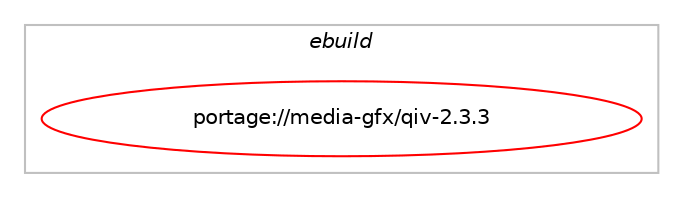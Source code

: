 digraph prolog {

# *************
# Graph options
# *************

newrank=true;
concentrate=true;
compound=true;
graph [rankdir=LR,fontname=Helvetica,fontsize=10,ranksep=1.5];#, ranksep=2.5, nodesep=0.2];
edge  [arrowhead=vee];
node  [fontname=Helvetica,fontsize=10];

# **********
# The ebuild
# **********

subgraph cluster_leftcol {
color=gray;
label=<<i>ebuild</i>>;
id [label="portage://media-gfx/qiv-2.3.3", color=red, width=4, href="../media-gfx/qiv-2.3.3.svg"];
}

# ****************
# The dependencies
# ****************

subgraph cluster_midcol {
color=gray;
label=<<i>dependencies</i>>;
subgraph cluster_compile {
fillcolor="#eeeeee";
style=filled;
label=<<i>compile</i>>;
# *** BEGIN UNKNOWN DEPENDENCY TYPE (TODO) ***
# id -> equal(use_conditional_group(positive,exif,portage://media-gfx/qiv-2.3.3,[package_dependency(portage://media-gfx/qiv-2.3.3,install,no,media-libs,libexif,none,[,,],[],[])]))
# *** END UNKNOWN DEPENDENCY TYPE (TODO) ***

# *** BEGIN UNKNOWN DEPENDENCY TYPE (TODO) ***
# id -> equal(use_conditional_group(positive,lcms,portage://media-gfx/qiv-2.3.3,[package_dependency(portage://media-gfx/qiv-2.3.3,install,no,media-libs,lcms,none,[,,],[slot(2)],[]),package_dependency(portage://media-gfx/qiv-2.3.3,install,no,media-libs,libjpeg-turbo,none,[,,],any_same_slot,[]),package_dependency(portage://media-gfx/qiv-2.3.3,install,no,media-libs,tiff,none,[,,],any_same_slot,[])]))
# *** END UNKNOWN DEPENDENCY TYPE (TODO) ***

# *** BEGIN UNKNOWN DEPENDENCY TYPE (TODO) ***
# id -> equal(use_conditional_group(positive,magic,portage://media-gfx/qiv-2.3.3,[package_dependency(portage://media-gfx/qiv-2.3.3,install,no,sys-apps,file,none,[,,],[],[])]))
# *** END UNKNOWN DEPENDENCY TYPE (TODO) ***

# *** BEGIN UNKNOWN DEPENDENCY TYPE (TODO) ***
# id -> equal(package_dependency(portage://media-gfx/qiv-2.3.3,install,no,media-libs,imlib2,none,[,,],[],[use(enable(X),none)]))
# *** END UNKNOWN DEPENDENCY TYPE (TODO) ***

# *** BEGIN UNKNOWN DEPENDENCY TYPE (TODO) ***
# id -> equal(package_dependency(portage://media-gfx/qiv-2.3.3,install,no,x11-libs,gtk+,greaterequal,[2.12,,,2.12],[slot(2)],[]))
# *** END UNKNOWN DEPENDENCY TYPE (TODO) ***

}
subgraph cluster_compileandrun {
fillcolor="#eeeeee";
style=filled;
label=<<i>compile and run</i>>;
}
subgraph cluster_run {
fillcolor="#eeeeee";
style=filled;
label=<<i>run</i>>;
# *** BEGIN UNKNOWN DEPENDENCY TYPE (TODO) ***
# id -> equal(use_conditional_group(positive,exif,portage://media-gfx/qiv-2.3.3,[package_dependency(portage://media-gfx/qiv-2.3.3,run,no,media-libs,libexif,none,[,,],[],[])]))
# *** END UNKNOWN DEPENDENCY TYPE (TODO) ***

# *** BEGIN UNKNOWN DEPENDENCY TYPE (TODO) ***
# id -> equal(use_conditional_group(positive,lcms,portage://media-gfx/qiv-2.3.3,[package_dependency(portage://media-gfx/qiv-2.3.3,run,no,media-libs,lcms,none,[,,],[slot(2)],[]),package_dependency(portage://media-gfx/qiv-2.3.3,run,no,media-libs,libjpeg-turbo,none,[,,],any_same_slot,[]),package_dependency(portage://media-gfx/qiv-2.3.3,run,no,media-libs,tiff,none,[,,],any_same_slot,[])]))
# *** END UNKNOWN DEPENDENCY TYPE (TODO) ***

# *** BEGIN UNKNOWN DEPENDENCY TYPE (TODO) ***
# id -> equal(use_conditional_group(positive,magic,portage://media-gfx/qiv-2.3.3,[package_dependency(portage://media-gfx/qiv-2.3.3,run,no,sys-apps,file,none,[,,],[],[])]))
# *** END UNKNOWN DEPENDENCY TYPE (TODO) ***

# *** BEGIN UNKNOWN DEPENDENCY TYPE (TODO) ***
# id -> equal(package_dependency(portage://media-gfx/qiv-2.3.3,run,no,media-libs,imlib2,none,[,,],[],[use(enable(X),none)]))
# *** END UNKNOWN DEPENDENCY TYPE (TODO) ***

# *** BEGIN UNKNOWN DEPENDENCY TYPE (TODO) ***
# id -> equal(package_dependency(portage://media-gfx/qiv-2.3.3,run,no,x11-libs,gtk+,greaterequal,[2.12,,,2.12],[slot(2)],[]))
# *** END UNKNOWN DEPENDENCY TYPE (TODO) ***

}
}

# **************
# The candidates
# **************

subgraph cluster_choices {
rank=same;
color=gray;
label=<<i>candidates</i>>;

}

}
